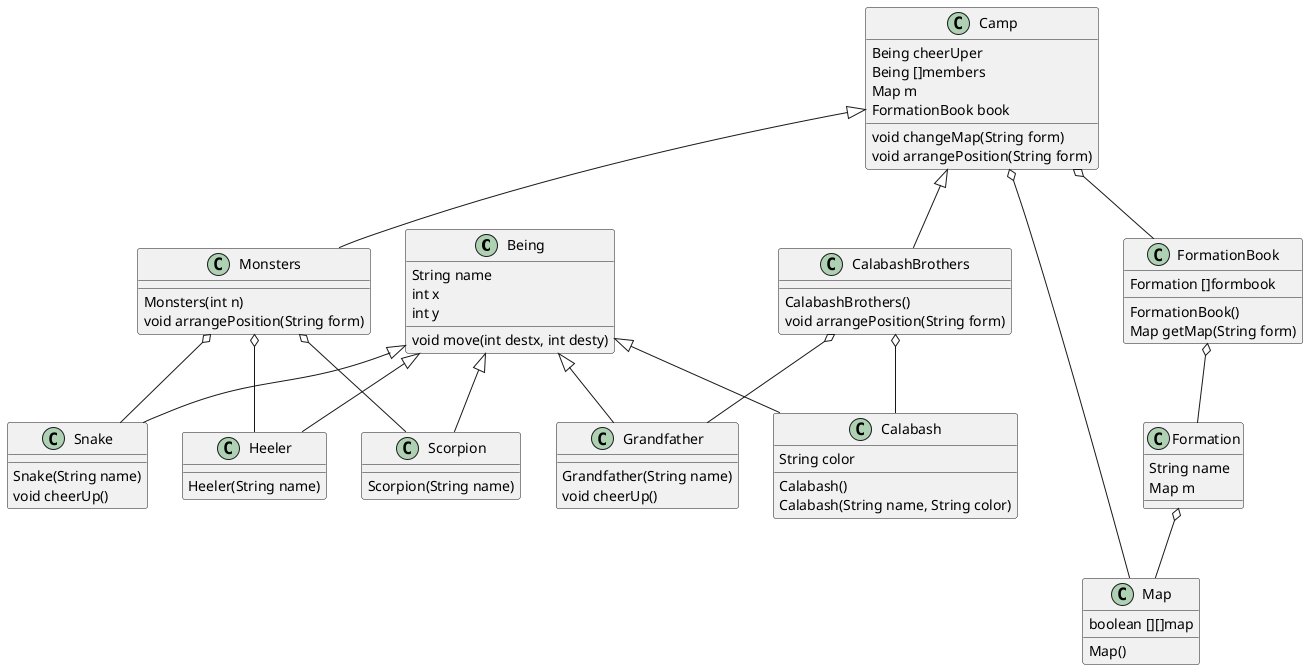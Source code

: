 @startuml
class Being{
    String name
    int x
    int y
    void move(int destx, int desty)
}
class Calabash{
    String color
    Calabash()
    Calabash(String name, String color)
}
class Grandfather{
    Grandfather(String name)
    void cheerUp()
}
class Heeler{
    Heeler(String name)
}
class Scorpion{
    Scorpion(String name)
}
class Snake{
    Snake(String name)
    void cheerUp()
}
class Map{
    boolean [][]map
    Map()
}
class Formation{
    String name
    Map m
}
class FormationBook{
    Formation []formbook
    FormationBook()
    Map getMap(String form)
}
class Camp{
    Being cheerUper
    Being []members
    Map m
    FormationBook book
    void changeMap(String form)
    void arrangePosition(String form)
}
class CalabashBrothers{
    CalabashBrothers()
    void arrangePosition(String form)
}
class Monsters{
    Monsters(int n)
    void arrangePosition(String form)
}

Being  <|-- Grandfather
Being  <|-- Calabash
Being  <|-- Heeler
Being  <|-- Scorpion
Being  <|-- Snake

CalabashBrothers o-- Calabash
CalabashBrothers o-- Grandfather

Monsters o-- Heeler
Monsters o-- Scorpion
Monsters o-- Snake

Camp <|-- CalabashBrothers 
Camp <|-- Monsters

FormationBook o-- Formation
Formation o-- Map

Camp o-- Map
Camp o-- FormationBook

@enduml